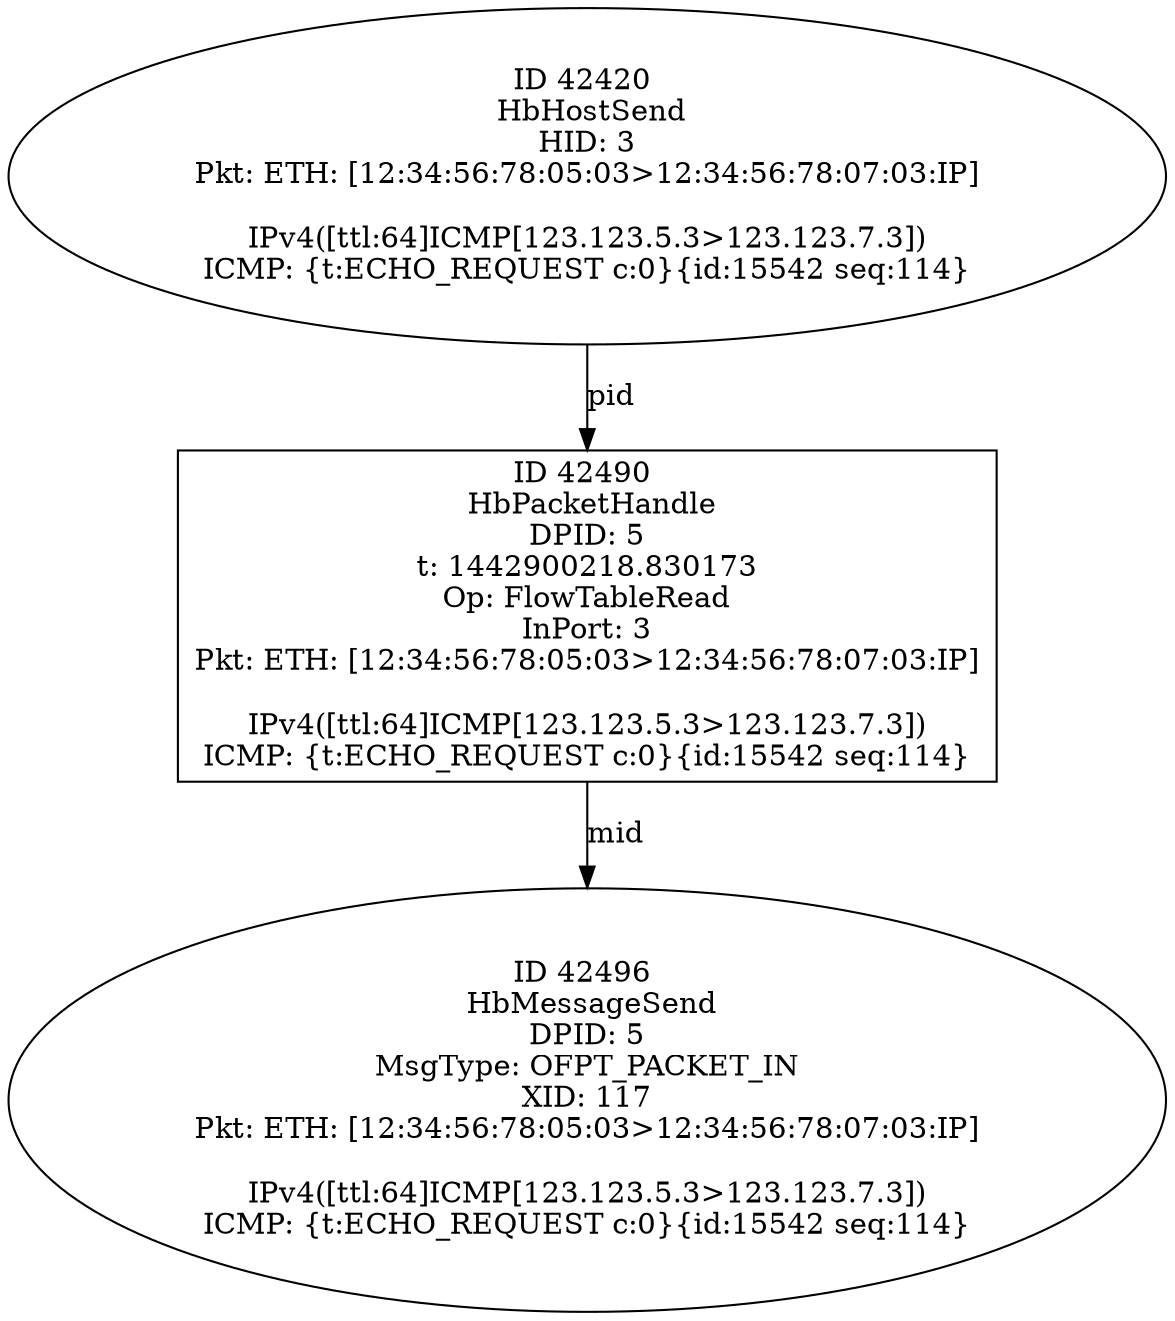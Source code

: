 strict digraph G {
42496 [shape=oval, event=<hb_events.HbMessageSend object at 0x110d4f990>, label="ID 42496 
 HbMessageSend
DPID: 5
MsgType: OFPT_PACKET_IN
XID: 117
Pkt: ETH: [12:34:56:78:05:03>12:34:56:78:07:03:IP]

IPv4([ttl:64]ICMP[123.123.5.3>123.123.7.3])
ICMP: {t:ECHO_REQUEST c:0}{id:15542 seq:114}"];
42490 [shape=box, event=<hb_events.HbPacketHandle object at 0x110d3a890>, label="ID 42490 
 HbPacketHandle
DPID: 5
t: 1442900218.830173
Op: FlowTableRead
InPort: 3
Pkt: ETH: [12:34:56:78:05:03>12:34:56:78:07:03:IP]

IPv4([ttl:64]ICMP[123.123.5.3>123.123.7.3])
ICMP: {t:ECHO_REQUEST c:0}{id:15542 seq:114}"];
42420 [shape=oval, event=<hb_events.HbHostSend object at 0x110d00c50>, label="ID 42420 
 HbHostSend
HID: 3
Pkt: ETH: [12:34:56:78:05:03>12:34:56:78:07:03:IP]

IPv4([ttl:64]ICMP[123.123.5.3>123.123.7.3])
ICMP: {t:ECHO_REQUEST c:0}{id:15542 seq:114}"];
42490 -> 42496  [rel=mid, label=mid];
42420 -> 42490  [rel=pid, label=pid];
}
